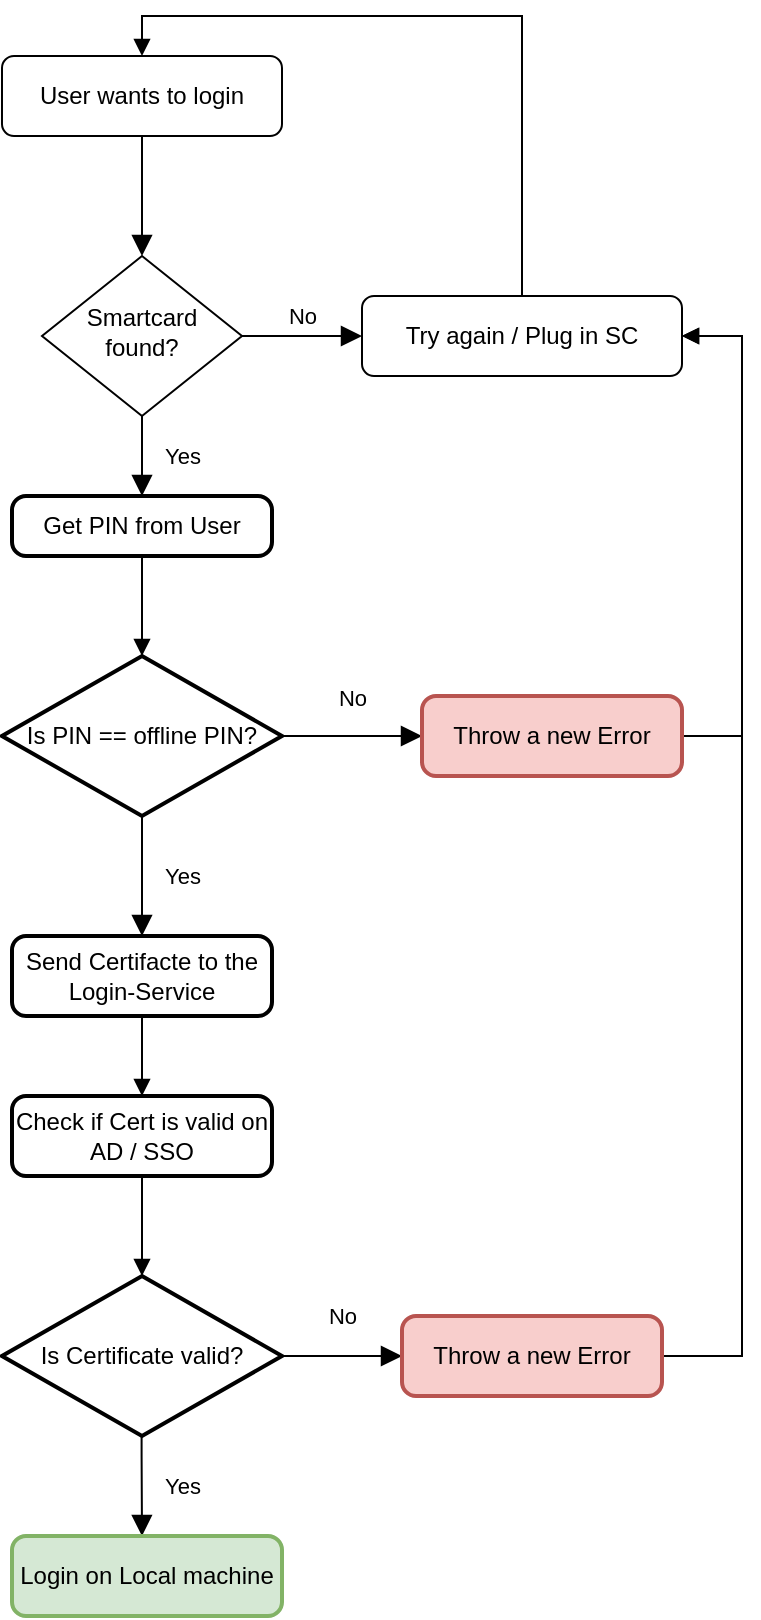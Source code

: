 <mxfile version="13.5.5" type="device"><diagram id="C5RBs43oDa-KdzZeNtuy" name="Page-1"><mxGraphModel dx="1093" dy="717" grid="1" gridSize="10" guides="1" tooltips="1" connect="1" arrows="1" fold="1" page="1" pageScale="1" pageWidth="827" pageHeight="1169" math="0" shadow="0"><root><mxCell id="WIyWlLk6GJQsqaUBKTNV-0"/><mxCell id="WIyWlLk6GJQsqaUBKTNV-1" parent="WIyWlLk6GJQsqaUBKTNV-0"/><mxCell id="WIyWlLk6GJQsqaUBKTNV-2" value="" style="rounded=0;html=1;jettySize=auto;orthogonalLoop=1;fontSize=11;endArrow=block;endFill=1;endSize=8;strokeWidth=1;shadow=0;labelBackgroundColor=none;edgeStyle=orthogonalEdgeStyle;" parent="WIyWlLk6GJQsqaUBKTNV-1" source="WIyWlLk6GJQsqaUBKTNV-3" target="WIyWlLk6GJQsqaUBKTNV-6" edge="1"><mxGeometry relative="1" as="geometry"/></mxCell><mxCell id="WIyWlLk6GJQsqaUBKTNV-3" value="User wants to login" style="rounded=1;whiteSpace=wrap;html=1;fontSize=12;glass=0;strokeWidth=1;shadow=0;" parent="WIyWlLk6GJQsqaUBKTNV-1" vertex="1"><mxGeometry x="180" y="80" width="140" height="40" as="geometry"/></mxCell><mxCell id="WIyWlLk6GJQsqaUBKTNV-4" value="Yes" style="rounded=0;html=1;jettySize=auto;orthogonalLoop=1;fontSize=11;endArrow=block;endFill=1;endSize=8;strokeWidth=1;shadow=0;labelBackgroundColor=none;edgeStyle=orthogonalEdgeStyle;" parent="WIyWlLk6GJQsqaUBKTNV-1" source="WIyWlLk6GJQsqaUBKTNV-6" edge="1"><mxGeometry y="20" relative="1" as="geometry"><mxPoint as="offset"/><mxPoint x="250" y="300" as="targetPoint"/></mxGeometry></mxCell><mxCell id="WIyWlLk6GJQsqaUBKTNV-5" value="No" style="edgeStyle=orthogonalEdgeStyle;rounded=0;html=1;jettySize=auto;orthogonalLoop=1;fontSize=11;endArrow=block;endFill=1;endSize=8;strokeWidth=1;shadow=0;labelBackgroundColor=none;" parent="WIyWlLk6GJQsqaUBKTNV-1" source="WIyWlLk6GJQsqaUBKTNV-6" target="WIyWlLk6GJQsqaUBKTNV-7" edge="1"><mxGeometry y="10" relative="1" as="geometry"><mxPoint as="offset"/></mxGeometry></mxCell><mxCell id="WIyWlLk6GJQsqaUBKTNV-6" value="Smartcard found?" style="rhombus;whiteSpace=wrap;html=1;shadow=0;fontFamily=Helvetica;fontSize=12;align=center;strokeWidth=1;spacing=6;spacingTop=-4;" parent="WIyWlLk6GJQsqaUBKTNV-1" vertex="1"><mxGeometry x="200" y="180" width="100" height="80" as="geometry"/></mxCell><mxCell id="PHZ0f08pVOLWhleYutBY-26" style="edgeStyle=orthogonalEdgeStyle;rounded=0;orthogonalLoop=1;jettySize=auto;html=1;entryX=0.5;entryY=0;entryDx=0;entryDy=0;endArrow=block;endFill=1;" edge="1" parent="WIyWlLk6GJQsqaUBKTNV-1" source="WIyWlLk6GJQsqaUBKTNV-7" target="WIyWlLk6GJQsqaUBKTNV-3"><mxGeometry relative="1" as="geometry"><Array as="points"><mxPoint x="440" y="60"/><mxPoint x="250" y="60"/></Array></mxGeometry></mxCell><mxCell id="WIyWlLk6GJQsqaUBKTNV-7" value="Try again / Plug in SC" style="rounded=1;whiteSpace=wrap;html=1;fontSize=12;glass=0;strokeWidth=1;shadow=0;" parent="WIyWlLk6GJQsqaUBKTNV-1" vertex="1"><mxGeometry x="360" y="200" width="160" height="40" as="geometry"/></mxCell><mxCell id="PHZ0f08pVOLWhleYutBY-0" value="Is PIN == offline PIN?" style="strokeWidth=2;html=1;shape=mxgraph.flowchart.decision;whiteSpace=wrap;" vertex="1" parent="WIyWlLk6GJQsqaUBKTNV-1"><mxGeometry x="180" y="380" width="140" height="80" as="geometry"/></mxCell><mxCell id="PHZ0f08pVOLWhleYutBY-4" style="edgeStyle=orthogonalEdgeStyle;rounded=0;orthogonalLoop=1;jettySize=auto;html=1;endArrow=block;endFill=1;" edge="1" parent="WIyWlLk6GJQsqaUBKTNV-1" source="PHZ0f08pVOLWhleYutBY-1" target="PHZ0f08pVOLWhleYutBY-0"><mxGeometry relative="1" as="geometry"/></mxCell><mxCell id="PHZ0f08pVOLWhleYutBY-1" value="Get PIN from User" style="rounded=1;whiteSpace=wrap;html=1;absoluteArcSize=1;arcSize=14;strokeWidth=2;" vertex="1" parent="WIyWlLk6GJQsqaUBKTNV-1"><mxGeometry x="185" y="300" width="130" height="30" as="geometry"/></mxCell><mxCell id="PHZ0f08pVOLWhleYutBY-6" value="No" style="rounded=0;html=1;jettySize=auto;orthogonalLoop=1;fontSize=11;endArrow=block;endFill=1;endSize=8;strokeWidth=1;shadow=0;labelBackgroundColor=none;edgeStyle=orthogonalEdgeStyle;exitX=1;exitY=0.5;exitDx=0;exitDy=0;exitPerimeter=0;" edge="1" parent="WIyWlLk6GJQsqaUBKTNV-1" source="PHZ0f08pVOLWhleYutBY-0"><mxGeometry y="20" relative="1" as="geometry"><mxPoint as="offset"/><mxPoint x="259.88" y="340" as="sourcePoint"/><mxPoint x="390" y="420" as="targetPoint"/></mxGeometry></mxCell><mxCell id="PHZ0f08pVOLWhleYutBY-7" value="Yes" style="rounded=0;html=1;jettySize=auto;orthogonalLoop=1;fontSize=11;endArrow=block;endFill=1;endSize=8;strokeWidth=1;shadow=0;labelBackgroundColor=none;edgeStyle=orthogonalEdgeStyle;exitX=0.5;exitY=1;exitDx=0;exitDy=0;exitPerimeter=0;" edge="1" parent="WIyWlLk6GJQsqaUBKTNV-1" source="PHZ0f08pVOLWhleYutBY-0"><mxGeometry y="20" relative="1" as="geometry"><mxPoint as="offset"/><mxPoint x="240" y="500" as="sourcePoint"/><mxPoint x="250" y="520" as="targetPoint"/></mxGeometry></mxCell><mxCell id="PHZ0f08pVOLWhleYutBY-9" style="edgeStyle=orthogonalEdgeStyle;rounded=0;orthogonalLoop=1;jettySize=auto;html=1;entryX=1;entryY=0.5;entryDx=0;entryDy=0;endArrow=block;endFill=1;" edge="1" parent="WIyWlLk6GJQsqaUBKTNV-1" source="PHZ0f08pVOLWhleYutBY-8" target="WIyWlLk6GJQsqaUBKTNV-7"><mxGeometry relative="1" as="geometry"><Array as="points"><mxPoint x="550" y="420"/><mxPoint x="550" y="220"/></Array></mxGeometry></mxCell><mxCell id="PHZ0f08pVOLWhleYutBY-8" value="Throw a new Error" style="rounded=1;whiteSpace=wrap;html=1;absoluteArcSize=1;arcSize=14;strokeWidth=2;fillColor=#f8cecc;strokeColor=#b85450;" vertex="1" parent="WIyWlLk6GJQsqaUBKTNV-1"><mxGeometry x="390" y="400" width="130" height="40" as="geometry"/></mxCell><mxCell id="PHZ0f08pVOLWhleYutBY-14" style="edgeStyle=orthogonalEdgeStyle;rounded=0;orthogonalLoop=1;jettySize=auto;html=1;entryX=0.5;entryY=0;entryDx=0;entryDy=0;entryPerimeter=0;endArrow=block;endFill=1;" edge="1" parent="WIyWlLk6GJQsqaUBKTNV-1" source="PHZ0f08pVOLWhleYutBY-12"><mxGeometry relative="1" as="geometry"><mxPoint x="250" y="600" as="targetPoint"/></mxGeometry></mxCell><mxCell id="PHZ0f08pVOLWhleYutBY-12" value="Send Certifacte to the Login-Service" style="rounded=1;whiteSpace=wrap;html=1;absoluteArcSize=1;arcSize=14;strokeWidth=2;" vertex="1" parent="WIyWlLk6GJQsqaUBKTNV-1"><mxGeometry x="185" y="520" width="130" height="40" as="geometry"/></mxCell><mxCell id="PHZ0f08pVOLWhleYutBY-21" style="edgeStyle=orthogonalEdgeStyle;rounded=0;orthogonalLoop=1;jettySize=auto;html=1;entryX=0.5;entryY=0;entryDx=0;entryDy=0;entryPerimeter=0;endArrow=block;endFill=1;" edge="1" parent="WIyWlLk6GJQsqaUBKTNV-1" source="PHZ0f08pVOLWhleYutBY-15" target="PHZ0f08pVOLWhleYutBY-17"><mxGeometry relative="1" as="geometry"/></mxCell><mxCell id="PHZ0f08pVOLWhleYutBY-15" value="Check if Cert is valid on AD / SSO" style="rounded=1;whiteSpace=wrap;html=1;absoluteArcSize=1;arcSize=14;strokeWidth=2;" vertex="1" parent="WIyWlLk6GJQsqaUBKTNV-1"><mxGeometry x="185" y="600" width="130" height="40" as="geometry"/></mxCell><mxCell id="PHZ0f08pVOLWhleYutBY-17" value="Is Certificate valid?" style="strokeWidth=2;html=1;shape=mxgraph.flowchart.decision;whiteSpace=wrap;" vertex="1" parent="WIyWlLk6GJQsqaUBKTNV-1"><mxGeometry x="180" y="690" width="140" height="80" as="geometry"/></mxCell><mxCell id="PHZ0f08pVOLWhleYutBY-19" value="Yes" style="rounded=0;html=1;jettySize=auto;orthogonalLoop=1;fontSize=11;endArrow=block;endFill=1;endSize=8;strokeWidth=1;shadow=0;labelBackgroundColor=none;edgeStyle=orthogonalEdgeStyle;exitX=0.5;exitY=1;exitDx=0;exitDy=0;exitPerimeter=0;" edge="1" parent="WIyWlLk6GJQsqaUBKTNV-1"><mxGeometry y="20" relative="1" as="geometry"><mxPoint as="offset"/><mxPoint x="249.8" y="770" as="sourcePoint"/><mxPoint x="250" y="820" as="targetPoint"/><Array as="points"><mxPoint x="250" y="780"/><mxPoint x="250" y="780"/></Array></mxGeometry></mxCell><mxCell id="PHZ0f08pVOLWhleYutBY-20" value="No" style="rounded=0;html=1;jettySize=auto;orthogonalLoop=1;fontSize=11;endArrow=block;endFill=1;endSize=8;strokeWidth=1;shadow=0;labelBackgroundColor=none;edgeStyle=orthogonalEdgeStyle;exitX=1;exitY=0.5;exitDx=0;exitDy=0;exitPerimeter=0;" edge="1" parent="WIyWlLk6GJQsqaUBKTNV-1" source="PHZ0f08pVOLWhleYutBY-17"><mxGeometry x="0.667" y="28" relative="1" as="geometry"><mxPoint x="-20" y="8" as="offset"/><mxPoint x="320.0" y="720" as="sourcePoint"/><mxPoint x="380" y="730" as="targetPoint"/><Array as="points"><mxPoint x="370" y="730"/></Array></mxGeometry></mxCell><mxCell id="PHZ0f08pVOLWhleYutBY-23" style="edgeStyle=orthogonalEdgeStyle;rounded=0;orthogonalLoop=1;jettySize=auto;html=1;endArrow=block;endFill=1;" edge="1" parent="WIyWlLk6GJQsqaUBKTNV-1" source="PHZ0f08pVOLWhleYutBY-22"><mxGeometry relative="1" as="geometry"><mxPoint x="520" y="220.0" as="targetPoint"/><Array as="points"><mxPoint x="550" y="730"/><mxPoint x="550" y="220"/></Array></mxGeometry></mxCell><mxCell id="PHZ0f08pVOLWhleYutBY-22" value="Throw a new Error" style="rounded=1;whiteSpace=wrap;html=1;absoluteArcSize=1;arcSize=14;strokeWidth=2;fillColor=#f8cecc;strokeColor=#b85450;" vertex="1" parent="WIyWlLk6GJQsqaUBKTNV-1"><mxGeometry x="380" y="710" width="130" height="40" as="geometry"/></mxCell><mxCell id="PHZ0f08pVOLWhleYutBY-25" value="Login on Local machine" style="rounded=1;whiteSpace=wrap;html=1;absoluteArcSize=1;arcSize=14;strokeWidth=2;fillColor=#d5e8d4;strokeColor=#82b366;" vertex="1" parent="WIyWlLk6GJQsqaUBKTNV-1"><mxGeometry x="185" y="820" width="135" height="40" as="geometry"/></mxCell></root></mxGraphModel></diagram></mxfile>